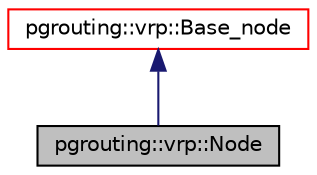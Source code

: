digraph "pgrouting::vrp::Node"
{
 // LATEX_PDF_SIZE
  edge [fontname="Helvetica",fontsize="10",labelfontname="Helvetica",labelfontsize="10"];
  node [fontname="Helvetica",fontsize="10",shape=record];
  Node1 [label="pgrouting::vrp::Node",height=0.2,width=0.4,color="black", fillcolor="grey75", style="filled", fontcolor="black",tooltip="The Node class defines a point in 2D space with an id."];
  Node2 -> Node1 [dir="back",color="midnightblue",fontsize="10",style="solid",fontname="Helvetica"];
  Node2 [label="pgrouting::vrp::Base_node",height=0.2,width=0.4,color="red", fillcolor="white", style="filled",URL="$classpgrouting_1_1vrp_1_1Base__node.html",tooltip="The Base_node class defines the operations that can be performed in a 2D node."];
}
